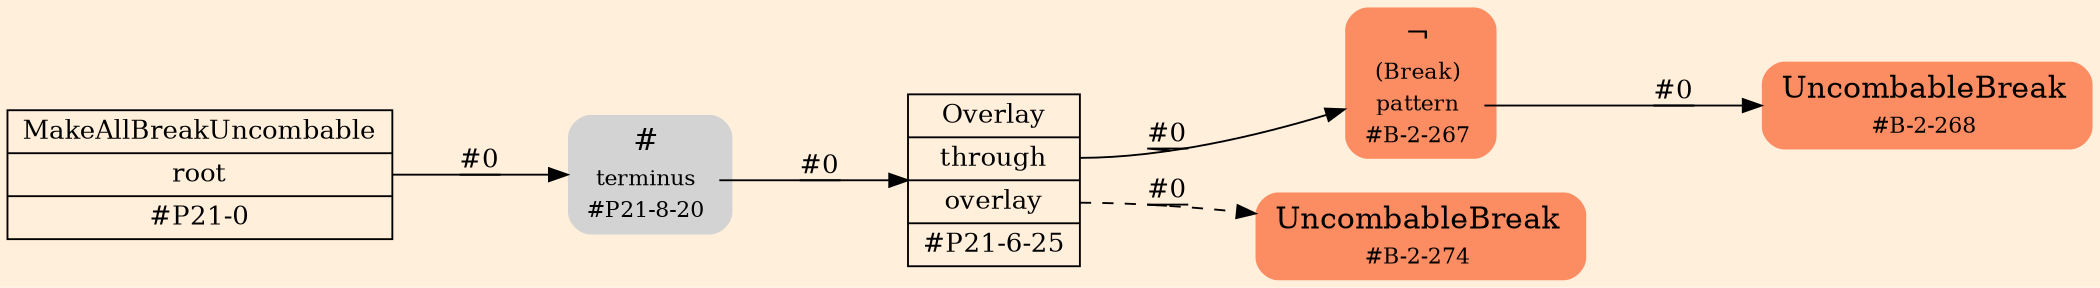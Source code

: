 digraph Inferno {
graph [
rankdir = "LR"
ranksep = 1.0
size = "14,20"
bgcolor = antiquewhite1
];
node [
];
"CR#P21-0" [
shape = "record"
fillcolor = "transparent"
label = "<fixed> MakeAllBreakUncombable | <port0> root | <port1> #P21-0"
style = "filled"
fontsize = "14"
fillcolor = antiquewhite1
];
"#P21-8-20" [
shape = "plaintext"
label = <<TABLE BORDER="0" CELLBORDER="0" CELLSPACING="0">
 <TR>
  <TD><FONT POINT-SIZE="16.0">#</FONT></TD>
  <TD></TD>
 </TR>
 <TR>
  <TD>terminus</TD>
  <TD PORT="port0"></TD>
 </TR>
 <TR>
  <TD>#P21-8-20</TD>
  <TD PORT="port1"></TD>
 </TR>
</TABLE>>
style = "rounded,filled"
fontsize = "12"
];
"#P21-6-25" [
shape = "record"
label = "<fixed> Overlay | <port0> through | <port1> overlay | <port2> #P21-6-25"
style = "filled"
fontsize = "14"
fillcolor = antiquewhite1
];
"#B-2-267" [
shape = "plaintext"
fillcolor = "/set28/2"
label = <<TABLE BORDER="0" CELLBORDER="0" CELLSPACING="0">
 <TR>
  <TD><FONT POINT-SIZE="16.0">¬</FONT></TD>
  <TD></TD>
 </TR>
 <TR>
  <TD>(Break)</TD>
  <TD PORT="port0"></TD>
 </TR>
 <TR>
  <TD>pattern</TD>
  <TD PORT="port1"></TD>
 </TR>
 <TR>
  <TD>#B-2-267</TD>
  <TD PORT="port2"></TD>
 </TR>
</TABLE>>
style = "rounded,filled"
fontsize = "12"
];
"#B-2-268" [
shape = "plaintext"
fillcolor = "/set28/2"
label = <<TABLE BORDER="0" CELLBORDER="0" CELLSPACING="0">
 <TR>
  <TD><FONT POINT-SIZE="16.0">UncombableBreak</FONT></TD>
  <TD></TD>
 </TR>
 <TR>
  <TD>#B-2-268</TD>
  <TD PORT="port0"></TD>
 </TR>
</TABLE>>
style = "rounded,filled"
fontsize = "12"
];
"#B-2-274" [
shape = "plaintext"
fillcolor = "/set28/2"
label = <<TABLE BORDER="0" CELLBORDER="0" CELLSPACING="0">
 <TR>
  <TD><FONT POINT-SIZE="16.0">UncombableBreak</FONT></TD>
  <TD></TD>
 </TR>
 <TR>
  <TD>#B-2-274</TD>
  <TD PORT="port0"></TD>
 </TR>
</TABLE>>
style = "rounded,filled"
fontsize = "12"
];
"CR#P21-0":port0 -> "#P21-8-20" [style="solid"
label = "#0"
decorate = true
];
"#P21-8-20":port0 -> "#P21-6-25" [style="solid"
label = "#0"
decorate = true
];
"#P21-6-25":port0 -> "#B-2-267" [style="solid"
label = "#0"
decorate = true
];
"#P21-6-25":port1 -> "#B-2-274" [style="dashed"
label = "#0"
decorate = true
];
"#B-2-267":port1 -> "#B-2-268" [style="solid"
label = "#0"
decorate = true
];
}
